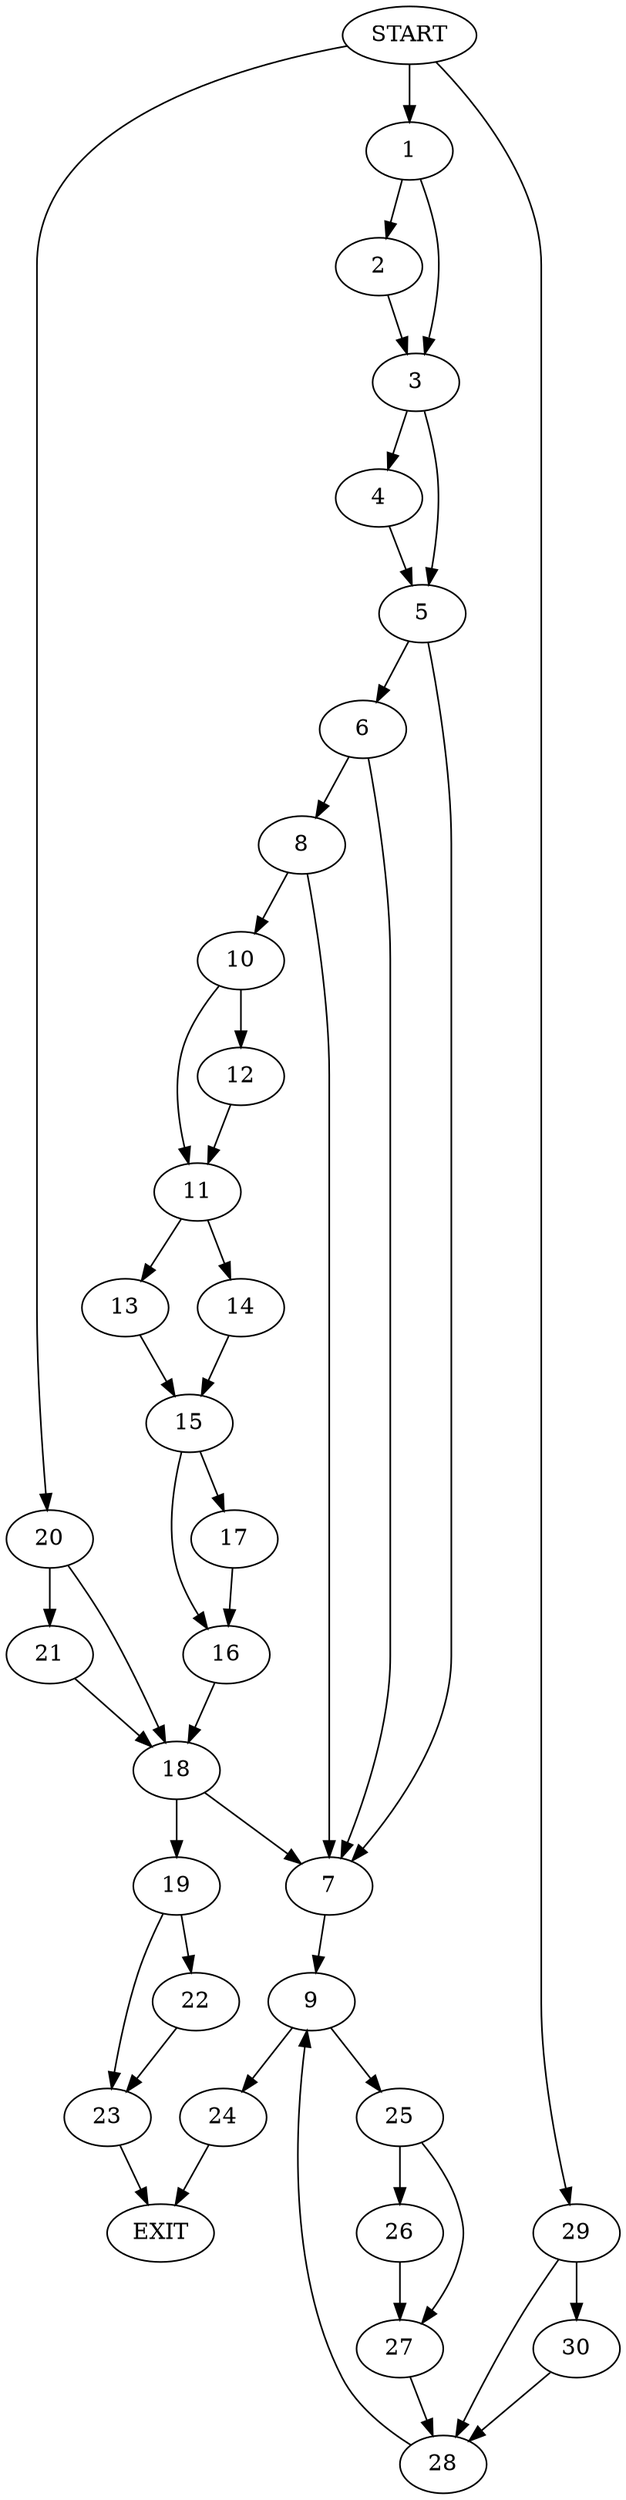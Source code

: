 digraph {
0 [label="START"]
31 [label="EXIT"]
0 -> 1
1 -> 2
1 -> 3
2 -> 3
3 -> 4
3 -> 5
4 -> 5
5 -> 6
5 -> 7
6 -> 7
6 -> 8
7 -> 9
8 -> 7
8 -> 10
10 -> 11
10 -> 12
11 -> 13
11 -> 14
12 -> 11
14 -> 15
13 -> 15
15 -> 16
15 -> 17
16 -> 18
17 -> 16
18 -> 7
18 -> 19
0 -> 20
20 -> 21
20 -> 18
21 -> 18
19 -> 22
19 -> 23
23 -> 31
22 -> 23
9 -> 24
9 -> 25
24 -> 31
25 -> 26
25 -> 27
26 -> 27
27 -> 28
28 -> 9
0 -> 29
29 -> 30
29 -> 28
30 -> 28
}
